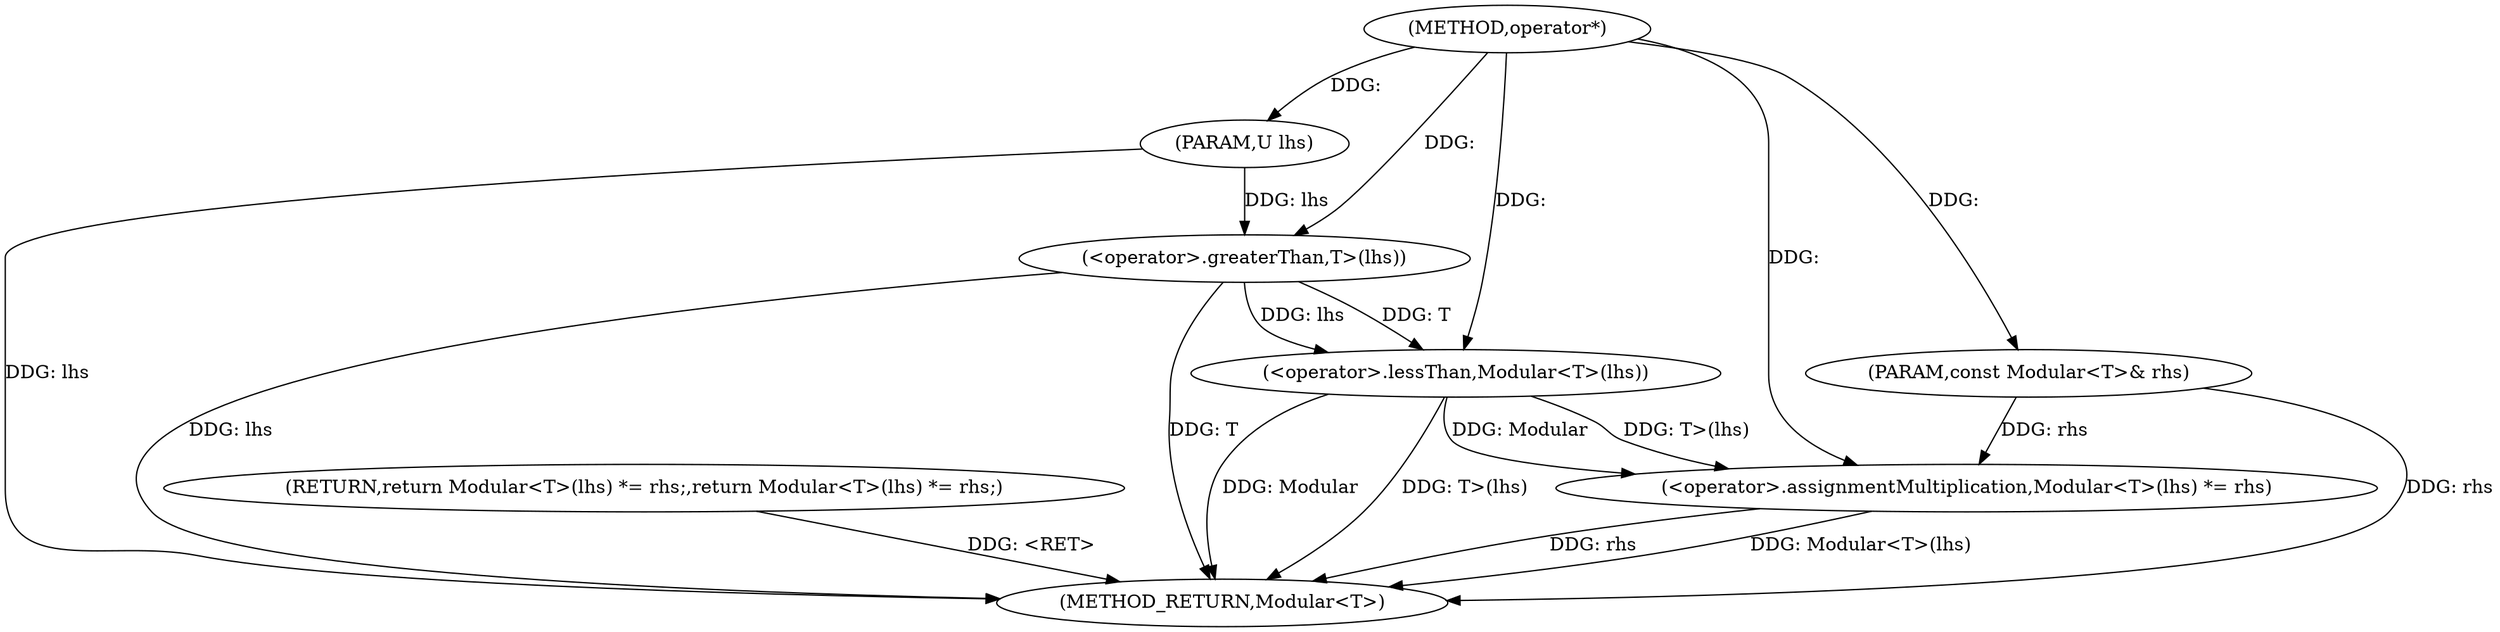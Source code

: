 digraph "operator*" {  
"1000893" [label = "(METHOD,operator*)" ]
"1000905" [label = "(METHOD_RETURN,Modular<T>)" ]
"1000894" [label = "(PARAM,U lhs)" ]
"1000895" [label = "(PARAM,const Modular<T>& rhs)" ]
"1000897" [label = "(RETURN,return Modular<T>(lhs) *= rhs;,return Modular<T>(lhs) *= rhs;)" ]
"1000898" [label = "(<operator>.assignmentMultiplication,Modular<T>(lhs) *= rhs)" ]
"1000899" [label = "(<operator>.lessThan,Modular<T>(lhs))" ]
"1000901" [label = "(<operator>.greaterThan,T>(lhs))" ]
  "1000894" -> "1000905"  [ label = "DDG: lhs"] 
  "1000895" -> "1000905"  [ label = "DDG: rhs"] 
  "1000901" -> "1000905"  [ label = "DDG: lhs"] 
  "1000899" -> "1000905"  [ label = "DDG: T>(lhs)"] 
  "1000898" -> "1000905"  [ label = "DDG: Modular<T>(lhs)"] 
  "1000898" -> "1000905"  [ label = "DDG: rhs"] 
  "1000897" -> "1000905"  [ label = "DDG: <RET>"] 
  "1000899" -> "1000905"  [ label = "DDG: Modular"] 
  "1000901" -> "1000905"  [ label = "DDG: T"] 
  "1000893" -> "1000894"  [ label = "DDG: "] 
  "1000893" -> "1000895"  [ label = "DDG: "] 
  "1000895" -> "1000898"  [ label = "DDG: rhs"] 
  "1000893" -> "1000898"  [ label = "DDG: "] 
  "1000899" -> "1000898"  [ label = "DDG: T>(lhs)"] 
  "1000899" -> "1000898"  [ label = "DDG: Modular"] 
  "1000893" -> "1000899"  [ label = "DDG: "] 
  "1000901" -> "1000899"  [ label = "DDG: T"] 
  "1000901" -> "1000899"  [ label = "DDG: lhs"] 
  "1000893" -> "1000901"  [ label = "DDG: "] 
  "1000894" -> "1000901"  [ label = "DDG: lhs"] 
}
